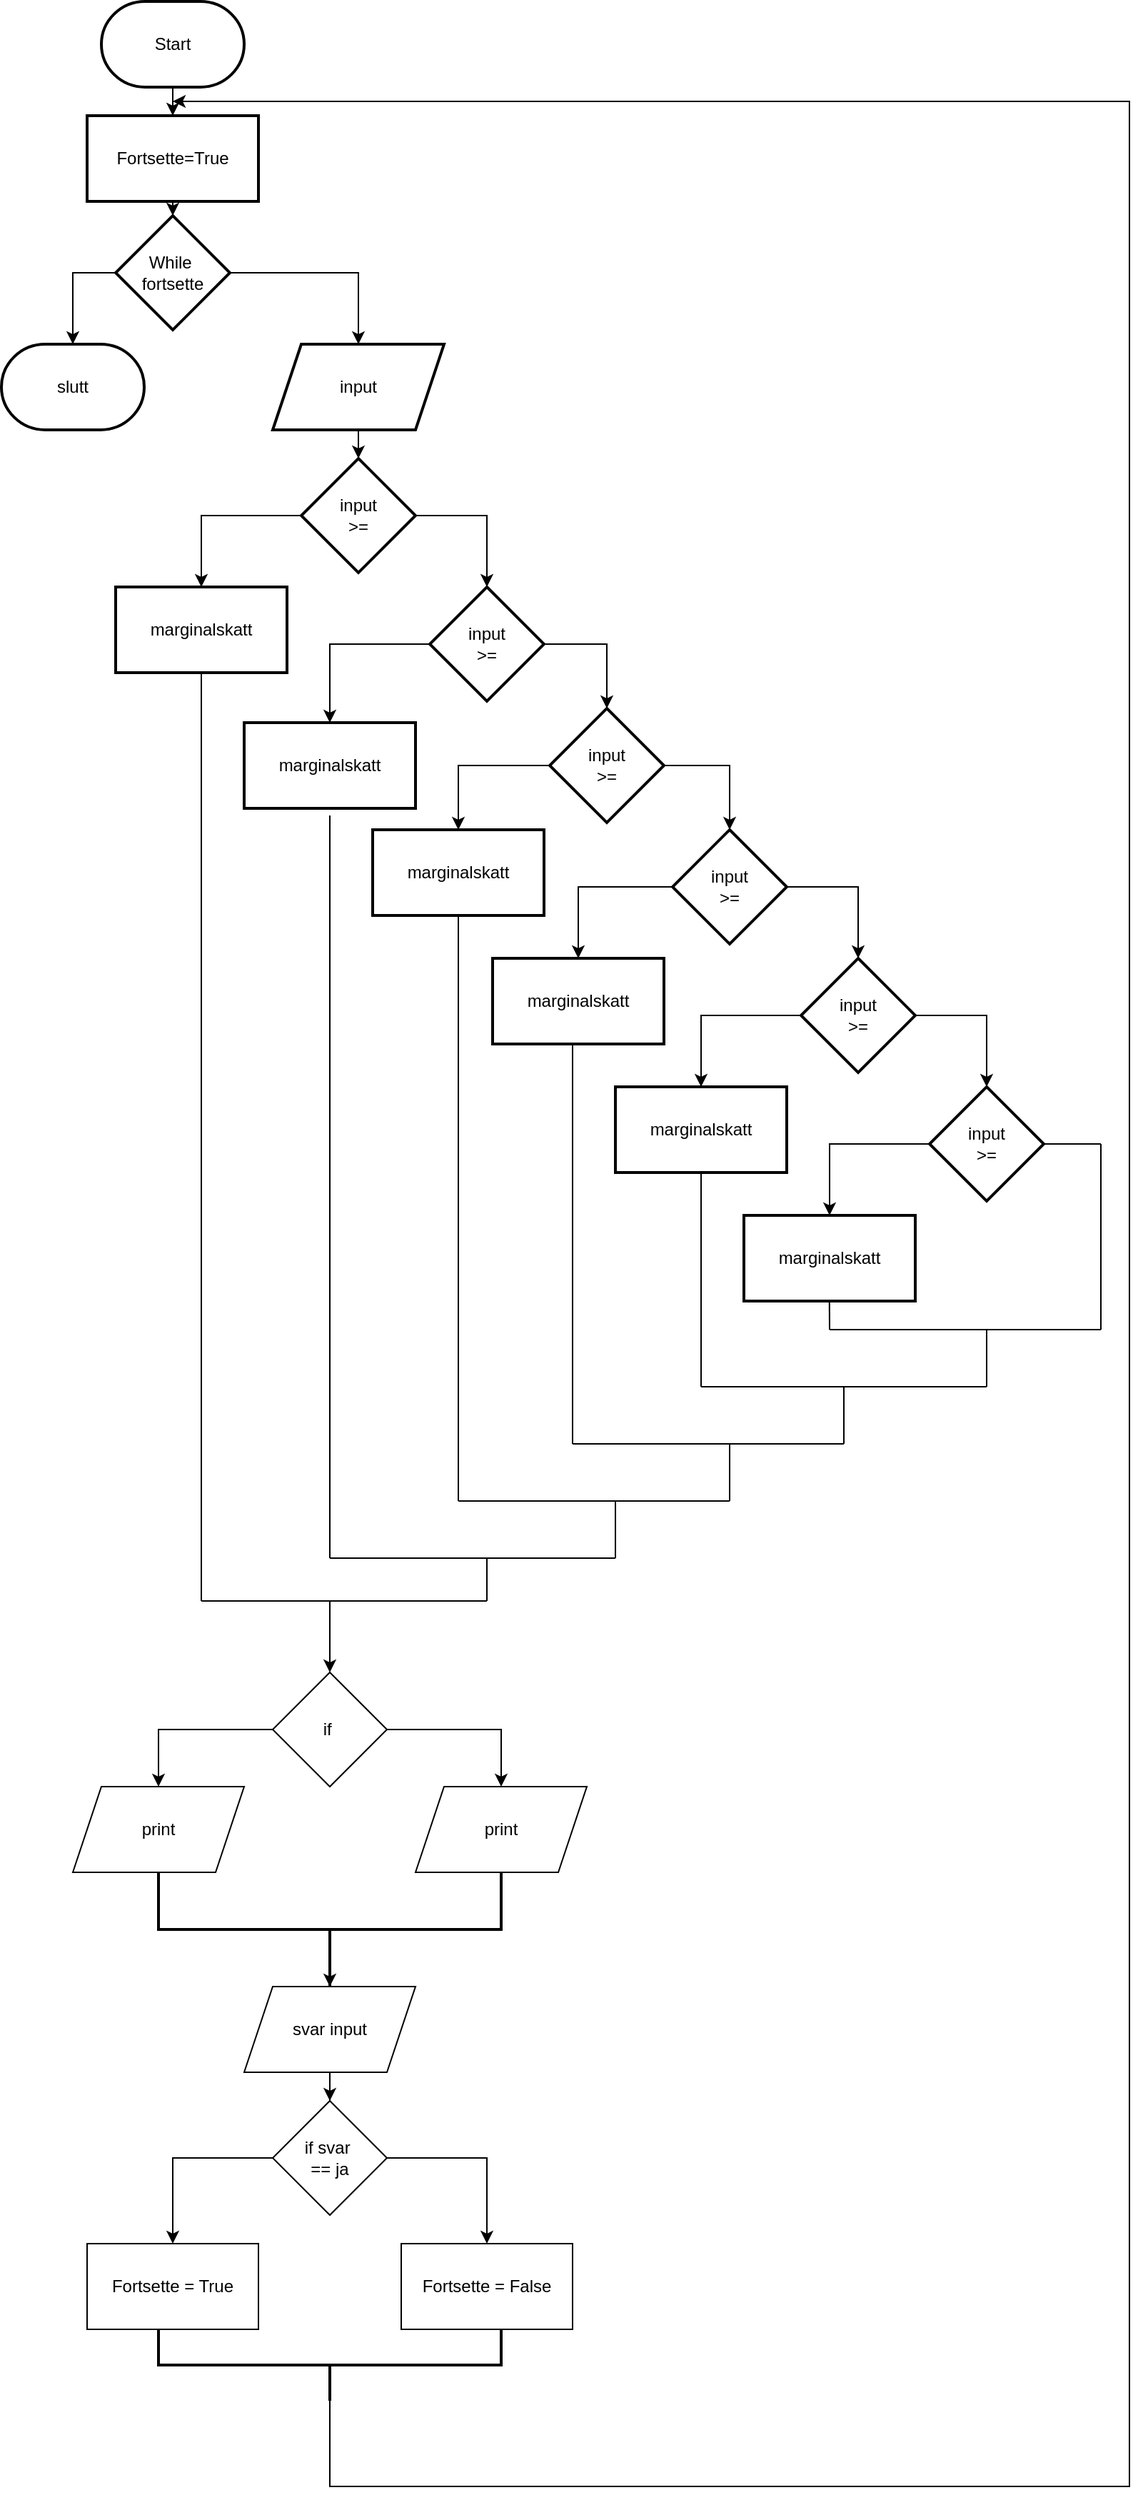 <mxfile version="15.5.8" type="device"><diagram id="9WHLgPcvDF7p9-NSIs55" name="Page-1"><mxGraphModel dx="1422" dy="794" grid="0" gridSize="10" guides="1" tooltips="1" connect="1" arrows="1" fold="1" page="1" pageScale="1" pageWidth="827" pageHeight="1169" math="0" shadow="0"><root><mxCell id="0"/><mxCell id="1" parent="0"/><mxCell id="f24mgbBVFBiKiqaYms3i-3" value="" style="edgeStyle=orthogonalEdgeStyle;rounded=0;orthogonalLoop=1;jettySize=auto;html=1;" edge="1" parent="1" source="f24mgbBVFBiKiqaYms3i-1" target="f24mgbBVFBiKiqaYms3i-2"><mxGeometry relative="1" as="geometry"/></mxCell><mxCell id="f24mgbBVFBiKiqaYms3i-1" value="Start" style="strokeWidth=2;html=1;shape=mxgraph.flowchart.terminator;whiteSpace=wrap;" vertex="1" parent="1"><mxGeometry x="80" y="10" width="100" height="60" as="geometry"/></mxCell><mxCell id="f24mgbBVFBiKiqaYms3i-5" value="" style="edgeStyle=orthogonalEdgeStyle;rounded=0;orthogonalLoop=1;jettySize=auto;html=1;" edge="1" parent="1" source="f24mgbBVFBiKiqaYms3i-2" target="f24mgbBVFBiKiqaYms3i-4"><mxGeometry relative="1" as="geometry"/></mxCell><mxCell id="f24mgbBVFBiKiqaYms3i-2" value="Fortsette=True" style="whiteSpace=wrap;html=1;strokeWidth=2;" vertex="1" parent="1"><mxGeometry x="70" y="90" width="120" height="60" as="geometry"/></mxCell><mxCell id="f24mgbBVFBiKiqaYms3i-7" value="" style="edgeStyle=orthogonalEdgeStyle;rounded=0;orthogonalLoop=1;jettySize=auto;html=1;" edge="1" parent="1" source="f24mgbBVFBiKiqaYms3i-4" target="f24mgbBVFBiKiqaYms3i-6"><mxGeometry relative="1" as="geometry"/></mxCell><mxCell id="f24mgbBVFBiKiqaYms3i-82" style="edgeStyle=orthogonalEdgeStyle;rounded=0;orthogonalLoop=1;jettySize=auto;html=1;exitX=0;exitY=0.5;exitDx=0;exitDy=0;" edge="1" parent="1" source="f24mgbBVFBiKiqaYms3i-4" target="f24mgbBVFBiKiqaYms3i-81"><mxGeometry relative="1" as="geometry"/></mxCell><mxCell id="f24mgbBVFBiKiqaYms3i-4" value="While&amp;nbsp;&lt;br&gt;fortsette" style="rhombus;whiteSpace=wrap;html=1;strokeWidth=2;" vertex="1" parent="1"><mxGeometry x="90" y="160" width="80" height="80" as="geometry"/></mxCell><mxCell id="f24mgbBVFBiKiqaYms3i-9" value="" style="edgeStyle=orthogonalEdgeStyle;rounded=0;orthogonalLoop=1;jettySize=auto;html=1;" edge="1" parent="1" source="f24mgbBVFBiKiqaYms3i-6" target="f24mgbBVFBiKiqaYms3i-8"><mxGeometry relative="1" as="geometry"/></mxCell><mxCell id="f24mgbBVFBiKiqaYms3i-6" value="input" style="shape=parallelogram;perimeter=parallelogramPerimeter;whiteSpace=wrap;html=1;fixedSize=1;strokeWidth=2;" vertex="1" parent="1"><mxGeometry x="200" y="250" width="120" height="60" as="geometry"/></mxCell><mxCell id="f24mgbBVFBiKiqaYms3i-14" value="" style="edgeStyle=orthogonalEdgeStyle;rounded=0;orthogonalLoop=1;jettySize=auto;html=1;" edge="1" parent="1" source="f24mgbBVFBiKiqaYms3i-8" target="f24mgbBVFBiKiqaYms3i-13"><mxGeometry relative="1" as="geometry"/></mxCell><mxCell id="f24mgbBVFBiKiqaYms3i-24" value="" style="edgeStyle=orthogonalEdgeStyle;rounded=0;orthogonalLoop=1;jettySize=auto;html=1;" edge="1" parent="1" source="f24mgbBVFBiKiqaYms3i-8" target="f24mgbBVFBiKiqaYms3i-23"><mxGeometry relative="1" as="geometry"/></mxCell><mxCell id="f24mgbBVFBiKiqaYms3i-8" value="input&lt;br&gt;&amp;gt;=" style="rhombus;whiteSpace=wrap;html=1;strokeWidth=2;" vertex="1" parent="1"><mxGeometry x="220" y="330" width="80" height="80" as="geometry"/></mxCell><mxCell id="f24mgbBVFBiKiqaYms3i-16" value="" style="edgeStyle=orthogonalEdgeStyle;rounded=0;orthogonalLoop=1;jettySize=auto;html=1;" edge="1" parent="1" source="f24mgbBVFBiKiqaYms3i-13" target="f24mgbBVFBiKiqaYms3i-15"><mxGeometry relative="1" as="geometry"/></mxCell><mxCell id="f24mgbBVFBiKiqaYms3i-26" value="" style="edgeStyle=orthogonalEdgeStyle;rounded=0;orthogonalLoop=1;jettySize=auto;html=1;" edge="1" parent="1" source="f24mgbBVFBiKiqaYms3i-13" target="f24mgbBVFBiKiqaYms3i-25"><mxGeometry relative="1" as="geometry"/></mxCell><mxCell id="f24mgbBVFBiKiqaYms3i-13" value="input&lt;br&gt;&amp;gt;=" style="rhombus;whiteSpace=wrap;html=1;strokeWidth=2;" vertex="1" parent="1"><mxGeometry x="310" y="420" width="80" height="80" as="geometry"/></mxCell><mxCell id="f24mgbBVFBiKiqaYms3i-18" value="" style="edgeStyle=orthogonalEdgeStyle;rounded=0;orthogonalLoop=1;jettySize=auto;html=1;" edge="1" parent="1" source="f24mgbBVFBiKiqaYms3i-15" target="f24mgbBVFBiKiqaYms3i-17"><mxGeometry relative="1" as="geometry"/></mxCell><mxCell id="f24mgbBVFBiKiqaYms3i-28" value="" style="edgeStyle=orthogonalEdgeStyle;rounded=0;orthogonalLoop=1;jettySize=auto;html=1;" edge="1" parent="1" source="f24mgbBVFBiKiqaYms3i-15" target="f24mgbBVFBiKiqaYms3i-27"><mxGeometry relative="1" as="geometry"/></mxCell><mxCell id="f24mgbBVFBiKiqaYms3i-15" value="input&lt;br&gt;&amp;gt;=" style="rhombus;whiteSpace=wrap;html=1;strokeWidth=2;" vertex="1" parent="1"><mxGeometry x="394" y="505" width="80" height="80" as="geometry"/></mxCell><mxCell id="f24mgbBVFBiKiqaYms3i-20" value="" style="edgeStyle=orthogonalEdgeStyle;rounded=0;orthogonalLoop=1;jettySize=auto;html=1;" edge="1" parent="1" source="f24mgbBVFBiKiqaYms3i-17" target="f24mgbBVFBiKiqaYms3i-19"><mxGeometry relative="1" as="geometry"/></mxCell><mxCell id="f24mgbBVFBiKiqaYms3i-30" value="" style="edgeStyle=orthogonalEdgeStyle;rounded=0;orthogonalLoop=1;jettySize=auto;html=1;" edge="1" parent="1" source="f24mgbBVFBiKiqaYms3i-17" target="f24mgbBVFBiKiqaYms3i-29"><mxGeometry relative="1" as="geometry"/></mxCell><mxCell id="f24mgbBVFBiKiqaYms3i-17" value="input&lt;br&gt;&amp;gt;=" style="rhombus;whiteSpace=wrap;html=1;strokeWidth=2;" vertex="1" parent="1"><mxGeometry x="480" y="590" width="80" height="80" as="geometry"/></mxCell><mxCell id="f24mgbBVFBiKiqaYms3i-22" value="" style="edgeStyle=orthogonalEdgeStyle;rounded=0;orthogonalLoop=1;jettySize=auto;html=1;" edge="1" parent="1" source="f24mgbBVFBiKiqaYms3i-19" target="f24mgbBVFBiKiqaYms3i-21"><mxGeometry relative="1" as="geometry"/></mxCell><mxCell id="f24mgbBVFBiKiqaYms3i-34" value="" style="edgeStyle=orthogonalEdgeStyle;rounded=0;orthogonalLoop=1;jettySize=auto;html=1;" edge="1" parent="1" source="f24mgbBVFBiKiqaYms3i-19" target="f24mgbBVFBiKiqaYms3i-33"><mxGeometry relative="1" as="geometry"/></mxCell><mxCell id="f24mgbBVFBiKiqaYms3i-19" value="input&lt;br&gt;&amp;gt;=" style="rhombus;whiteSpace=wrap;html=1;strokeWidth=2;" vertex="1" parent="1"><mxGeometry x="570" y="680" width="80" height="80" as="geometry"/></mxCell><mxCell id="f24mgbBVFBiKiqaYms3i-36" value="" style="edgeStyle=orthogonalEdgeStyle;rounded=0;orthogonalLoop=1;jettySize=auto;html=1;" edge="1" parent="1" source="f24mgbBVFBiKiqaYms3i-21" target="f24mgbBVFBiKiqaYms3i-35"><mxGeometry relative="1" as="geometry"/></mxCell><mxCell id="f24mgbBVFBiKiqaYms3i-21" value="input&lt;br&gt;&amp;gt;=" style="rhombus;whiteSpace=wrap;html=1;strokeWidth=2;" vertex="1" parent="1"><mxGeometry x="660" y="770" width="80" height="80" as="geometry"/></mxCell><mxCell id="f24mgbBVFBiKiqaYms3i-23" value="marginalskatt" style="whiteSpace=wrap;html=1;strokeWidth=2;" vertex="1" parent="1"><mxGeometry x="90" y="420" width="120" height="60" as="geometry"/></mxCell><mxCell id="f24mgbBVFBiKiqaYms3i-25" value="marginalskatt" style="whiteSpace=wrap;html=1;strokeWidth=2;" vertex="1" parent="1"><mxGeometry x="180" y="515" width="120" height="60" as="geometry"/></mxCell><mxCell id="f24mgbBVFBiKiqaYms3i-27" value="marginalskatt" style="whiteSpace=wrap;html=1;strokeWidth=2;" vertex="1" parent="1"><mxGeometry x="270" y="590" width="120" height="60" as="geometry"/></mxCell><mxCell id="f24mgbBVFBiKiqaYms3i-29" value="marginalskatt" style="whiteSpace=wrap;html=1;strokeWidth=2;" vertex="1" parent="1"><mxGeometry x="354" y="680" width="120" height="60" as="geometry"/></mxCell><mxCell id="f24mgbBVFBiKiqaYms3i-33" value="marginalskatt" style="whiteSpace=wrap;html=1;strokeWidth=2;" vertex="1" parent="1"><mxGeometry x="440" y="770" width="120" height="60" as="geometry"/></mxCell><mxCell id="f24mgbBVFBiKiqaYms3i-35" value="marginalskatt" style="whiteSpace=wrap;html=1;strokeWidth=2;" vertex="1" parent="1"><mxGeometry x="530" y="860" width="120" height="60" as="geometry"/></mxCell><mxCell id="f24mgbBVFBiKiqaYms3i-40" value="" style="endArrow=none;html=1;rounded=0;" edge="1" parent="1"><mxGeometry width="50" height="50" relative="1" as="geometry"><mxPoint x="780" y="940" as="sourcePoint"/><mxPoint x="780" y="810" as="targetPoint"/></mxGeometry></mxCell><mxCell id="f24mgbBVFBiKiqaYms3i-42" value="" style="endArrow=none;html=1;rounded=0;" edge="1" parent="1"><mxGeometry width="50" height="50" relative="1" as="geometry"><mxPoint x="740" y="810" as="sourcePoint"/><mxPoint x="780" y="810" as="targetPoint"/></mxGeometry></mxCell><mxCell id="f24mgbBVFBiKiqaYms3i-45" value="" style="endArrow=none;html=1;rounded=0;" edge="1" parent="1"><mxGeometry width="50" height="50" relative="1" as="geometry"><mxPoint x="590" y="940" as="sourcePoint"/><mxPoint x="589.88" y="920" as="targetPoint"/></mxGeometry></mxCell><mxCell id="f24mgbBVFBiKiqaYms3i-46" value="" style="endArrow=none;html=1;rounded=0;" edge="1" parent="1"><mxGeometry width="50" height="50" relative="1" as="geometry"><mxPoint x="590" y="940" as="sourcePoint"/><mxPoint x="780" y="940" as="targetPoint"/></mxGeometry></mxCell><mxCell id="f24mgbBVFBiKiqaYms3i-47" value="" style="endArrow=none;html=1;rounded=0;" edge="1" parent="1"><mxGeometry width="50" height="50" relative="1" as="geometry"><mxPoint x="700" y="980" as="sourcePoint"/><mxPoint x="700" y="940" as="targetPoint"/></mxGeometry></mxCell><mxCell id="f24mgbBVFBiKiqaYms3i-48" value="" style="endArrow=none;html=1;rounded=0;" edge="1" parent="1"><mxGeometry width="50" height="50" relative="1" as="geometry"><mxPoint x="500" y="980" as="sourcePoint"/><mxPoint x="500" y="830" as="targetPoint"/></mxGeometry></mxCell><mxCell id="f24mgbBVFBiKiqaYms3i-49" value="" style="endArrow=none;html=1;rounded=0;" edge="1" parent="1"><mxGeometry width="50" height="50" relative="1" as="geometry"><mxPoint x="500" y="980" as="sourcePoint"/><mxPoint x="700" y="980" as="targetPoint"/></mxGeometry></mxCell><mxCell id="f24mgbBVFBiKiqaYms3i-50" value="" style="endArrow=none;html=1;rounded=0;" edge="1" parent="1"><mxGeometry width="50" height="50" relative="1" as="geometry"><mxPoint x="600" y="1020" as="sourcePoint"/><mxPoint x="600" y="980" as="targetPoint"/></mxGeometry></mxCell><mxCell id="f24mgbBVFBiKiqaYms3i-52" value="" style="endArrow=none;html=1;rounded=0;" edge="1" parent="1"><mxGeometry width="50" height="50" relative="1" as="geometry"><mxPoint x="410" y="1020" as="sourcePoint"/><mxPoint x="410" y="740" as="targetPoint"/></mxGeometry></mxCell><mxCell id="f24mgbBVFBiKiqaYms3i-53" value="" style="endArrow=none;html=1;rounded=0;" edge="1" parent="1"><mxGeometry width="50" height="50" relative="1" as="geometry"><mxPoint x="410" y="1020" as="sourcePoint"/><mxPoint x="600" y="1020" as="targetPoint"/></mxGeometry></mxCell><mxCell id="f24mgbBVFBiKiqaYms3i-54" value="" style="endArrow=none;html=1;rounded=0;" edge="1" parent="1"><mxGeometry width="50" height="50" relative="1" as="geometry"><mxPoint x="520" y="1060" as="sourcePoint"/><mxPoint x="520" y="1020" as="targetPoint"/></mxGeometry></mxCell><mxCell id="f24mgbBVFBiKiqaYms3i-55" value="" style="endArrow=none;html=1;rounded=0;" edge="1" parent="1"><mxGeometry width="50" height="50" relative="1" as="geometry"><mxPoint x="330" y="1060" as="sourcePoint"/><mxPoint x="330" y="650" as="targetPoint"/></mxGeometry></mxCell><mxCell id="f24mgbBVFBiKiqaYms3i-56" value="" style="endArrow=none;html=1;rounded=0;" edge="1" parent="1"><mxGeometry width="50" height="50" relative="1" as="geometry"><mxPoint x="330" y="1060" as="sourcePoint"/><mxPoint x="520" y="1060" as="targetPoint"/></mxGeometry></mxCell><mxCell id="f24mgbBVFBiKiqaYms3i-57" value="" style="endArrow=none;html=1;rounded=0;" edge="1" parent="1"><mxGeometry width="50" height="50" relative="1" as="geometry"><mxPoint x="440" y="1100" as="sourcePoint"/><mxPoint x="440" y="1060" as="targetPoint"/></mxGeometry></mxCell><mxCell id="f24mgbBVFBiKiqaYms3i-58" value="" style="endArrow=none;html=1;rounded=0;" edge="1" parent="1"><mxGeometry width="50" height="50" relative="1" as="geometry"><mxPoint x="240" y="1100" as="sourcePoint"/><mxPoint x="240" y="580" as="targetPoint"/></mxGeometry></mxCell><mxCell id="f24mgbBVFBiKiqaYms3i-59" value="" style="endArrow=none;html=1;rounded=0;" edge="1" parent="1"><mxGeometry width="50" height="50" relative="1" as="geometry"><mxPoint x="240" y="1100" as="sourcePoint"/><mxPoint x="440" y="1100" as="targetPoint"/></mxGeometry></mxCell><mxCell id="f24mgbBVFBiKiqaYms3i-60" value="" style="endArrow=none;html=1;rounded=0;" edge="1" parent="1"><mxGeometry width="50" height="50" relative="1" as="geometry"><mxPoint x="350" y="1130" as="sourcePoint"/><mxPoint x="350" y="1100" as="targetPoint"/></mxGeometry></mxCell><mxCell id="f24mgbBVFBiKiqaYms3i-61" value="" style="endArrow=none;html=1;rounded=0;" edge="1" parent="1"><mxGeometry width="50" height="50" relative="1" as="geometry"><mxPoint x="150" y="1130" as="sourcePoint"/><mxPoint x="150" y="480" as="targetPoint"/></mxGeometry></mxCell><mxCell id="f24mgbBVFBiKiqaYms3i-62" value="" style="endArrow=none;html=1;rounded=0;" edge="1" parent="1"><mxGeometry width="50" height="50" relative="1" as="geometry"><mxPoint x="150" y="1130" as="sourcePoint"/><mxPoint x="350" y="1130" as="targetPoint"/></mxGeometry></mxCell><mxCell id="f24mgbBVFBiKiqaYms3i-64" value="" style="endArrow=classic;html=1;rounded=0;" edge="1" parent="1"><mxGeometry width="50" height="50" relative="1" as="geometry"><mxPoint x="240" y="1130" as="sourcePoint"/><mxPoint x="240" y="1180" as="targetPoint"/></mxGeometry></mxCell><mxCell id="f24mgbBVFBiKiqaYms3i-67" style="edgeStyle=orthogonalEdgeStyle;rounded=0;orthogonalLoop=1;jettySize=auto;html=1;exitX=0;exitY=0.5;exitDx=0;exitDy=0;entryX=0.5;entryY=0;entryDx=0;entryDy=0;" edge="1" parent="1" source="f24mgbBVFBiKiqaYms3i-65" target="f24mgbBVFBiKiqaYms3i-66"><mxGeometry relative="1" as="geometry"/></mxCell><mxCell id="f24mgbBVFBiKiqaYms3i-69" style="edgeStyle=orthogonalEdgeStyle;rounded=0;orthogonalLoop=1;jettySize=auto;html=1;exitX=1;exitY=0.5;exitDx=0;exitDy=0;entryX=0.5;entryY=0;entryDx=0;entryDy=0;" edge="1" parent="1" source="f24mgbBVFBiKiqaYms3i-65" target="f24mgbBVFBiKiqaYms3i-68"><mxGeometry relative="1" as="geometry"/></mxCell><mxCell id="f24mgbBVFBiKiqaYms3i-65" value="if&amp;nbsp;" style="rhombus;whiteSpace=wrap;html=1;" vertex="1" parent="1"><mxGeometry x="200" y="1180" width="80" height="80" as="geometry"/></mxCell><mxCell id="f24mgbBVFBiKiqaYms3i-66" value="print" style="shape=parallelogram;perimeter=parallelogramPerimeter;whiteSpace=wrap;html=1;fixedSize=1;" vertex="1" parent="1"><mxGeometry x="60" y="1260" width="120" height="60" as="geometry"/></mxCell><mxCell id="f24mgbBVFBiKiqaYms3i-68" value="print" style="shape=parallelogram;perimeter=parallelogramPerimeter;whiteSpace=wrap;html=1;fixedSize=1;" vertex="1" parent="1"><mxGeometry x="300" y="1260" width="120" height="60" as="geometry"/></mxCell><mxCell id="f24mgbBVFBiKiqaYms3i-70" value="" style="strokeWidth=2;html=1;shape=mxgraph.flowchart.annotation_2;align=left;labelPosition=right;pointerEvents=1;direction=north;" vertex="1" parent="1"><mxGeometry x="120" y="1320" width="240" height="80" as="geometry"/></mxCell><mxCell id="f24mgbBVFBiKiqaYms3i-74" value="" style="edgeStyle=orthogonalEdgeStyle;rounded=0;orthogonalLoop=1;jettySize=auto;html=1;" edge="1" parent="1" source="f24mgbBVFBiKiqaYms3i-71" target="f24mgbBVFBiKiqaYms3i-73"><mxGeometry relative="1" as="geometry"/></mxCell><mxCell id="f24mgbBVFBiKiqaYms3i-71" value="svar input" style="shape=parallelogram;perimeter=parallelogramPerimeter;whiteSpace=wrap;html=1;fixedSize=1;" vertex="1" parent="1"><mxGeometry x="180" y="1400" width="120" height="60" as="geometry"/></mxCell><mxCell id="f24mgbBVFBiKiqaYms3i-72" value="" style="endArrow=classic;html=1;rounded=0;entryX=0.5;entryY=0;entryDx=0;entryDy=0;" edge="1" parent="1" target="f24mgbBVFBiKiqaYms3i-71"><mxGeometry width="50" height="50" relative="1" as="geometry"><mxPoint x="240" y="1360" as="sourcePoint"/><mxPoint x="290" y="1310" as="targetPoint"/></mxGeometry></mxCell><mxCell id="f24mgbBVFBiKiqaYms3i-76" value="" style="edgeStyle=orthogonalEdgeStyle;rounded=0;orthogonalLoop=1;jettySize=auto;html=1;" edge="1" parent="1" source="f24mgbBVFBiKiqaYms3i-73" target="f24mgbBVFBiKiqaYms3i-75"><mxGeometry relative="1" as="geometry"/></mxCell><mxCell id="f24mgbBVFBiKiqaYms3i-78" value="" style="edgeStyle=orthogonalEdgeStyle;rounded=0;orthogonalLoop=1;jettySize=auto;html=1;" edge="1" parent="1" source="f24mgbBVFBiKiqaYms3i-73" target="f24mgbBVFBiKiqaYms3i-77"><mxGeometry relative="1" as="geometry"/></mxCell><mxCell id="f24mgbBVFBiKiqaYms3i-73" value="if svar&amp;nbsp;&lt;br&gt;== ja" style="rhombus;whiteSpace=wrap;html=1;" vertex="1" parent="1"><mxGeometry x="200" y="1480" width="80" height="80" as="geometry"/></mxCell><mxCell id="f24mgbBVFBiKiqaYms3i-75" value="Fortsette = True" style="whiteSpace=wrap;html=1;" vertex="1" parent="1"><mxGeometry x="70" y="1580" width="120" height="60" as="geometry"/></mxCell><mxCell id="f24mgbBVFBiKiqaYms3i-77" value="Fortsette = False" style="whiteSpace=wrap;html=1;" vertex="1" parent="1"><mxGeometry x="290" y="1580" width="120" height="60" as="geometry"/></mxCell><mxCell id="f24mgbBVFBiKiqaYms3i-80" style="edgeStyle=orthogonalEdgeStyle;rounded=0;orthogonalLoop=1;jettySize=auto;html=1;exitX=0;exitY=0.5;exitDx=0;exitDy=0;exitPerimeter=0;" edge="1" parent="1" source="f24mgbBVFBiKiqaYms3i-79"><mxGeometry relative="1" as="geometry"><mxPoint x="130" y="80" as="targetPoint"/><Array as="points"><mxPoint x="240" y="1750"/><mxPoint x="800" y="1750"/><mxPoint x="800" y="80"/><mxPoint x="160" y="80"/></Array></mxGeometry></mxCell><mxCell id="f24mgbBVFBiKiqaYms3i-79" value="" style="strokeWidth=2;html=1;shape=mxgraph.flowchart.annotation_2;align=left;labelPosition=right;pointerEvents=1;direction=north;" vertex="1" parent="1"><mxGeometry x="120" y="1640" width="240" height="50" as="geometry"/></mxCell><mxCell id="f24mgbBVFBiKiqaYms3i-81" value="slutt" style="strokeWidth=2;html=1;shape=mxgraph.flowchart.terminator;whiteSpace=wrap;" vertex="1" parent="1"><mxGeometry x="10" y="250" width="100" height="60" as="geometry"/></mxCell></root></mxGraphModel></diagram></mxfile>